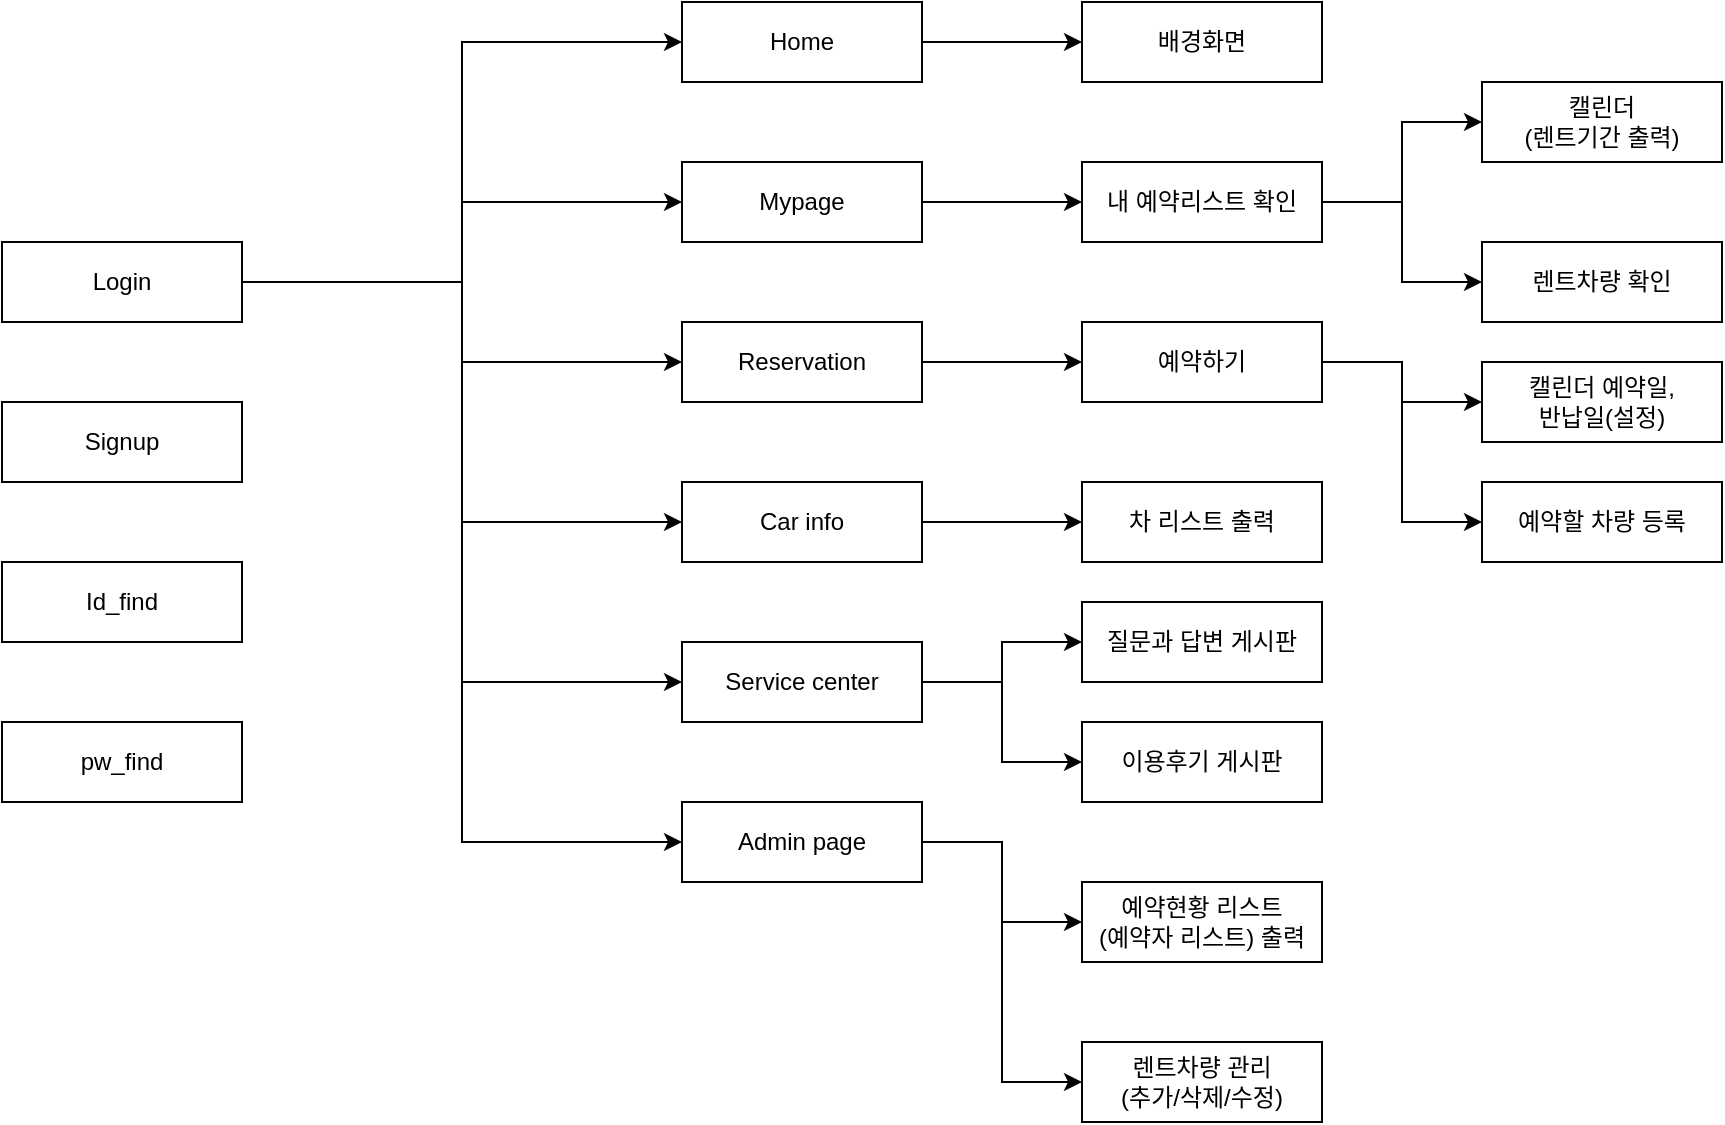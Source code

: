 <mxfile version="15.7.1" type="device"><diagram id="m4XJBXBItrKOND6yO9t7" name="Page-1"><mxGraphModel dx="972" dy="1322" grid="1" gridSize="10" guides="1" tooltips="1" connect="1" arrows="1" fold="1" page="1" pageScale="1" pageWidth="827" pageHeight="1169" math="0" shadow="0"><root><mxCell id="0"/><mxCell id="1" parent="0"/><mxCell id="Mjkvi9e5ntE0ytHncQsY-12" style="edgeStyle=orthogonalEdgeStyle;rounded=0;orthogonalLoop=1;jettySize=auto;html=1;entryX=0;entryY=0.5;entryDx=0;entryDy=0;" edge="1" parent="1" source="Mjkvi9e5ntE0ytHncQsY-1" target="Mjkvi9e5ntE0ytHncQsY-6"><mxGeometry relative="1" as="geometry"><Array as="points"><mxPoint x="410" y="180"/><mxPoint x="410" y="60"/></Array></mxGeometry></mxCell><mxCell id="Mjkvi9e5ntE0ytHncQsY-13" style="edgeStyle=orthogonalEdgeStyle;rounded=0;orthogonalLoop=1;jettySize=auto;html=1;entryX=0;entryY=0.5;entryDx=0;entryDy=0;" edge="1" parent="1" source="Mjkvi9e5ntE0ytHncQsY-1" target="Mjkvi9e5ntE0ytHncQsY-7"><mxGeometry relative="1" as="geometry"/></mxCell><mxCell id="Mjkvi9e5ntE0ytHncQsY-15" style="edgeStyle=orthogonalEdgeStyle;rounded=0;orthogonalLoop=1;jettySize=auto;html=1;entryX=0;entryY=0.5;entryDx=0;entryDy=0;" edge="1" parent="1" source="Mjkvi9e5ntE0ytHncQsY-1" target="Mjkvi9e5ntE0ytHncQsY-8"><mxGeometry relative="1" as="geometry"/></mxCell><mxCell id="Mjkvi9e5ntE0ytHncQsY-16" style="edgeStyle=orthogonalEdgeStyle;rounded=0;orthogonalLoop=1;jettySize=auto;html=1;entryX=0;entryY=0.5;entryDx=0;entryDy=0;" edge="1" parent="1" source="Mjkvi9e5ntE0ytHncQsY-1" target="Mjkvi9e5ntE0ytHncQsY-9"><mxGeometry relative="1" as="geometry"/></mxCell><mxCell id="Mjkvi9e5ntE0ytHncQsY-17" style="edgeStyle=orthogonalEdgeStyle;rounded=0;orthogonalLoop=1;jettySize=auto;html=1;entryX=0;entryY=0.5;entryDx=0;entryDy=0;" edge="1" parent="1" source="Mjkvi9e5ntE0ytHncQsY-1" target="Mjkvi9e5ntE0ytHncQsY-10"><mxGeometry relative="1" as="geometry"/></mxCell><mxCell id="Mjkvi9e5ntE0ytHncQsY-18" style="edgeStyle=orthogonalEdgeStyle;rounded=0;orthogonalLoop=1;jettySize=auto;html=1;entryX=0;entryY=0.5;entryDx=0;entryDy=0;" edge="1" parent="1" source="Mjkvi9e5ntE0ytHncQsY-1" target="Mjkvi9e5ntE0ytHncQsY-11"><mxGeometry relative="1" as="geometry"/></mxCell><mxCell id="Mjkvi9e5ntE0ytHncQsY-1" value="Login" style="rounded=0;whiteSpace=wrap;html=1;" vertex="1" parent="1"><mxGeometry x="180" y="160" width="120" height="40" as="geometry"/></mxCell><mxCell id="Mjkvi9e5ntE0ytHncQsY-2" value="Signup" style="rounded=0;whiteSpace=wrap;html=1;" vertex="1" parent="1"><mxGeometry x="180" y="240" width="120" height="40" as="geometry"/></mxCell><mxCell id="Mjkvi9e5ntE0ytHncQsY-3" value="Id_find" style="rounded=0;whiteSpace=wrap;html=1;" vertex="1" parent="1"><mxGeometry x="180" y="320" width="120" height="40" as="geometry"/></mxCell><mxCell id="Mjkvi9e5ntE0ytHncQsY-4" value="pw_find" style="rounded=0;whiteSpace=wrap;html=1;" vertex="1" parent="1"><mxGeometry x="180" y="400" width="120" height="40" as="geometry"/></mxCell><mxCell id="Mjkvi9e5ntE0ytHncQsY-32" style="edgeStyle=orthogonalEdgeStyle;rounded=0;orthogonalLoop=1;jettySize=auto;html=1;entryX=0;entryY=0.5;entryDx=0;entryDy=0;" edge="1" parent="1" source="Mjkvi9e5ntE0ytHncQsY-6" target="Mjkvi9e5ntE0ytHncQsY-19"><mxGeometry relative="1" as="geometry"/></mxCell><mxCell id="Mjkvi9e5ntE0ytHncQsY-6" value="Home" style="rounded=0;whiteSpace=wrap;html=1;" vertex="1" parent="1"><mxGeometry x="520" y="40" width="120" height="40" as="geometry"/></mxCell><mxCell id="Mjkvi9e5ntE0ytHncQsY-23" style="edgeStyle=orthogonalEdgeStyle;rounded=0;orthogonalLoop=1;jettySize=auto;html=1;entryX=0;entryY=0.5;entryDx=0;entryDy=0;" edge="1" parent="1" source="Mjkvi9e5ntE0ytHncQsY-7" target="Mjkvi9e5ntE0ytHncQsY-20"><mxGeometry relative="1" as="geometry"/></mxCell><mxCell id="Mjkvi9e5ntE0ytHncQsY-7" value="Mypage" style="rounded=0;whiteSpace=wrap;html=1;" vertex="1" parent="1"><mxGeometry x="520" y="120" width="120" height="40" as="geometry"/></mxCell><mxCell id="Mjkvi9e5ntE0ytHncQsY-30" style="edgeStyle=orthogonalEdgeStyle;rounded=0;orthogonalLoop=1;jettySize=auto;html=1;entryX=0;entryY=0.5;entryDx=0;entryDy=0;" edge="1" parent="1" source="Mjkvi9e5ntE0ytHncQsY-8" target="Mjkvi9e5ntE0ytHncQsY-29"><mxGeometry relative="1" as="geometry"/></mxCell><mxCell id="Mjkvi9e5ntE0ytHncQsY-8" value="Reservation" style="rounded=0;whiteSpace=wrap;html=1;" vertex="1" parent="1"><mxGeometry x="520" y="200" width="120" height="40" as="geometry"/></mxCell><mxCell id="Mjkvi9e5ntE0ytHncQsY-36" style="edgeStyle=orthogonalEdgeStyle;rounded=0;orthogonalLoop=1;jettySize=auto;html=1;entryX=0;entryY=0.5;entryDx=0;entryDy=0;" edge="1" parent="1" source="Mjkvi9e5ntE0ytHncQsY-9" target="Mjkvi9e5ntE0ytHncQsY-35"><mxGeometry relative="1" as="geometry"/></mxCell><mxCell id="Mjkvi9e5ntE0ytHncQsY-9" value="Car info" style="rounded=0;whiteSpace=wrap;html=1;" vertex="1" parent="1"><mxGeometry x="520" y="280" width="120" height="40" as="geometry"/></mxCell><mxCell id="Mjkvi9e5ntE0ytHncQsY-41" style="edgeStyle=orthogonalEdgeStyle;rounded=0;orthogonalLoop=1;jettySize=auto;html=1;entryX=0;entryY=0.5;entryDx=0;entryDy=0;" edge="1" parent="1" source="Mjkvi9e5ntE0ytHncQsY-10" target="Mjkvi9e5ntE0ytHncQsY-39"><mxGeometry relative="1" as="geometry"/></mxCell><mxCell id="Mjkvi9e5ntE0ytHncQsY-42" style="edgeStyle=orthogonalEdgeStyle;rounded=0;orthogonalLoop=1;jettySize=auto;html=1;entryX=0;entryY=0.5;entryDx=0;entryDy=0;" edge="1" parent="1" source="Mjkvi9e5ntE0ytHncQsY-10" target="Mjkvi9e5ntE0ytHncQsY-40"><mxGeometry relative="1" as="geometry"/></mxCell><mxCell id="Mjkvi9e5ntE0ytHncQsY-10" value="Service center" style="rounded=0;whiteSpace=wrap;html=1;" vertex="1" parent="1"><mxGeometry x="520" y="360" width="120" height="40" as="geometry"/></mxCell><mxCell id="Mjkvi9e5ntE0ytHncQsY-45" style="edgeStyle=orthogonalEdgeStyle;rounded=0;orthogonalLoop=1;jettySize=auto;html=1;entryX=0;entryY=0.5;entryDx=0;entryDy=0;" edge="1" parent="1" source="Mjkvi9e5ntE0ytHncQsY-11" target="Mjkvi9e5ntE0ytHncQsY-43"><mxGeometry relative="1" as="geometry"/></mxCell><mxCell id="Mjkvi9e5ntE0ytHncQsY-46" style="edgeStyle=orthogonalEdgeStyle;rounded=0;orthogonalLoop=1;jettySize=auto;html=1;entryX=0;entryY=0.5;entryDx=0;entryDy=0;" edge="1" parent="1" source="Mjkvi9e5ntE0ytHncQsY-11" target="Mjkvi9e5ntE0ytHncQsY-44"><mxGeometry relative="1" as="geometry"/></mxCell><mxCell id="Mjkvi9e5ntE0ytHncQsY-11" value="Admin page" style="rounded=0;whiteSpace=wrap;html=1;" vertex="1" parent="1"><mxGeometry x="520" y="440" width="120" height="40" as="geometry"/></mxCell><mxCell id="Mjkvi9e5ntE0ytHncQsY-19" value="배경화면" style="rounded=0;whiteSpace=wrap;html=1;" vertex="1" parent="1"><mxGeometry x="720" y="40" width="120" height="40" as="geometry"/></mxCell><mxCell id="Mjkvi9e5ntE0ytHncQsY-27" style="edgeStyle=orthogonalEdgeStyle;rounded=0;orthogonalLoop=1;jettySize=auto;html=1;entryX=0;entryY=0.5;entryDx=0;entryDy=0;" edge="1" parent="1" source="Mjkvi9e5ntE0ytHncQsY-20" target="Mjkvi9e5ntE0ytHncQsY-25"><mxGeometry relative="1" as="geometry"/></mxCell><mxCell id="Mjkvi9e5ntE0ytHncQsY-28" style="edgeStyle=orthogonalEdgeStyle;rounded=0;orthogonalLoop=1;jettySize=auto;html=1;entryX=0;entryY=0.5;entryDx=0;entryDy=0;" edge="1" parent="1" source="Mjkvi9e5ntE0ytHncQsY-20" target="Mjkvi9e5ntE0ytHncQsY-26"><mxGeometry relative="1" as="geometry"/></mxCell><mxCell id="Mjkvi9e5ntE0ytHncQsY-20" value="내 예약리스트 확인" style="rounded=0;whiteSpace=wrap;html=1;" vertex="1" parent="1"><mxGeometry x="720" y="120" width="120" height="40" as="geometry"/></mxCell><mxCell id="Mjkvi9e5ntE0ytHncQsY-25" value="캘린더&lt;br&gt;(렌트기간 출력)" style="rounded=0;whiteSpace=wrap;html=1;" vertex="1" parent="1"><mxGeometry x="920" y="80" width="120" height="40" as="geometry"/></mxCell><mxCell id="Mjkvi9e5ntE0ytHncQsY-26" value="렌트차량 확인" style="rounded=0;whiteSpace=wrap;html=1;" vertex="1" parent="1"><mxGeometry x="920" y="160" width="120" height="40" as="geometry"/></mxCell><mxCell id="Mjkvi9e5ntE0ytHncQsY-37" style="edgeStyle=orthogonalEdgeStyle;rounded=0;orthogonalLoop=1;jettySize=auto;html=1;entryX=0;entryY=0.5;entryDx=0;entryDy=0;" edge="1" parent="1" source="Mjkvi9e5ntE0ytHncQsY-29" target="Mjkvi9e5ntE0ytHncQsY-33"><mxGeometry relative="1" as="geometry"/></mxCell><mxCell id="Mjkvi9e5ntE0ytHncQsY-38" style="edgeStyle=orthogonalEdgeStyle;rounded=0;orthogonalLoop=1;jettySize=auto;html=1;entryX=0;entryY=0.5;entryDx=0;entryDy=0;" edge="1" parent="1" source="Mjkvi9e5ntE0ytHncQsY-29" target="Mjkvi9e5ntE0ytHncQsY-34"><mxGeometry relative="1" as="geometry"/></mxCell><mxCell id="Mjkvi9e5ntE0ytHncQsY-29" value="예약하기" style="rounded=0;whiteSpace=wrap;html=1;" vertex="1" parent="1"><mxGeometry x="720" y="200" width="120" height="40" as="geometry"/></mxCell><mxCell id="Mjkvi9e5ntE0ytHncQsY-33" value="캘린더 예약일, &lt;br&gt;반납일(설정)" style="rounded=0;whiteSpace=wrap;html=1;" vertex="1" parent="1"><mxGeometry x="920" y="220" width="120" height="40" as="geometry"/></mxCell><mxCell id="Mjkvi9e5ntE0ytHncQsY-34" value="예약할 차량 등록" style="rounded=0;whiteSpace=wrap;html=1;" vertex="1" parent="1"><mxGeometry x="920" y="280" width="120" height="40" as="geometry"/></mxCell><mxCell id="Mjkvi9e5ntE0ytHncQsY-35" value="차 리스트 출력" style="rounded=0;whiteSpace=wrap;html=1;" vertex="1" parent="1"><mxGeometry x="720" y="280" width="120" height="40" as="geometry"/></mxCell><mxCell id="Mjkvi9e5ntE0ytHncQsY-39" value="질문과 답변 게시판" style="rounded=0;whiteSpace=wrap;html=1;" vertex="1" parent="1"><mxGeometry x="720" y="340" width="120" height="40" as="geometry"/></mxCell><mxCell id="Mjkvi9e5ntE0ytHncQsY-40" value="이용후기 게시판" style="rounded=0;whiteSpace=wrap;html=1;" vertex="1" parent="1"><mxGeometry x="720" y="400" width="120" height="40" as="geometry"/></mxCell><mxCell id="Mjkvi9e5ntE0ytHncQsY-43" value="예약현황 리스트&lt;br&gt;(예약자 리스트) 출력" style="rounded=0;whiteSpace=wrap;html=1;" vertex="1" parent="1"><mxGeometry x="720" y="480" width="120" height="40" as="geometry"/></mxCell><mxCell id="Mjkvi9e5ntE0ytHncQsY-44" value="렌트차량 관리&lt;br&gt;(추가/삭제/수정)" style="rounded=0;whiteSpace=wrap;html=1;" vertex="1" parent="1"><mxGeometry x="720" y="560" width="120" height="40" as="geometry"/></mxCell></root></mxGraphModel></diagram></mxfile>